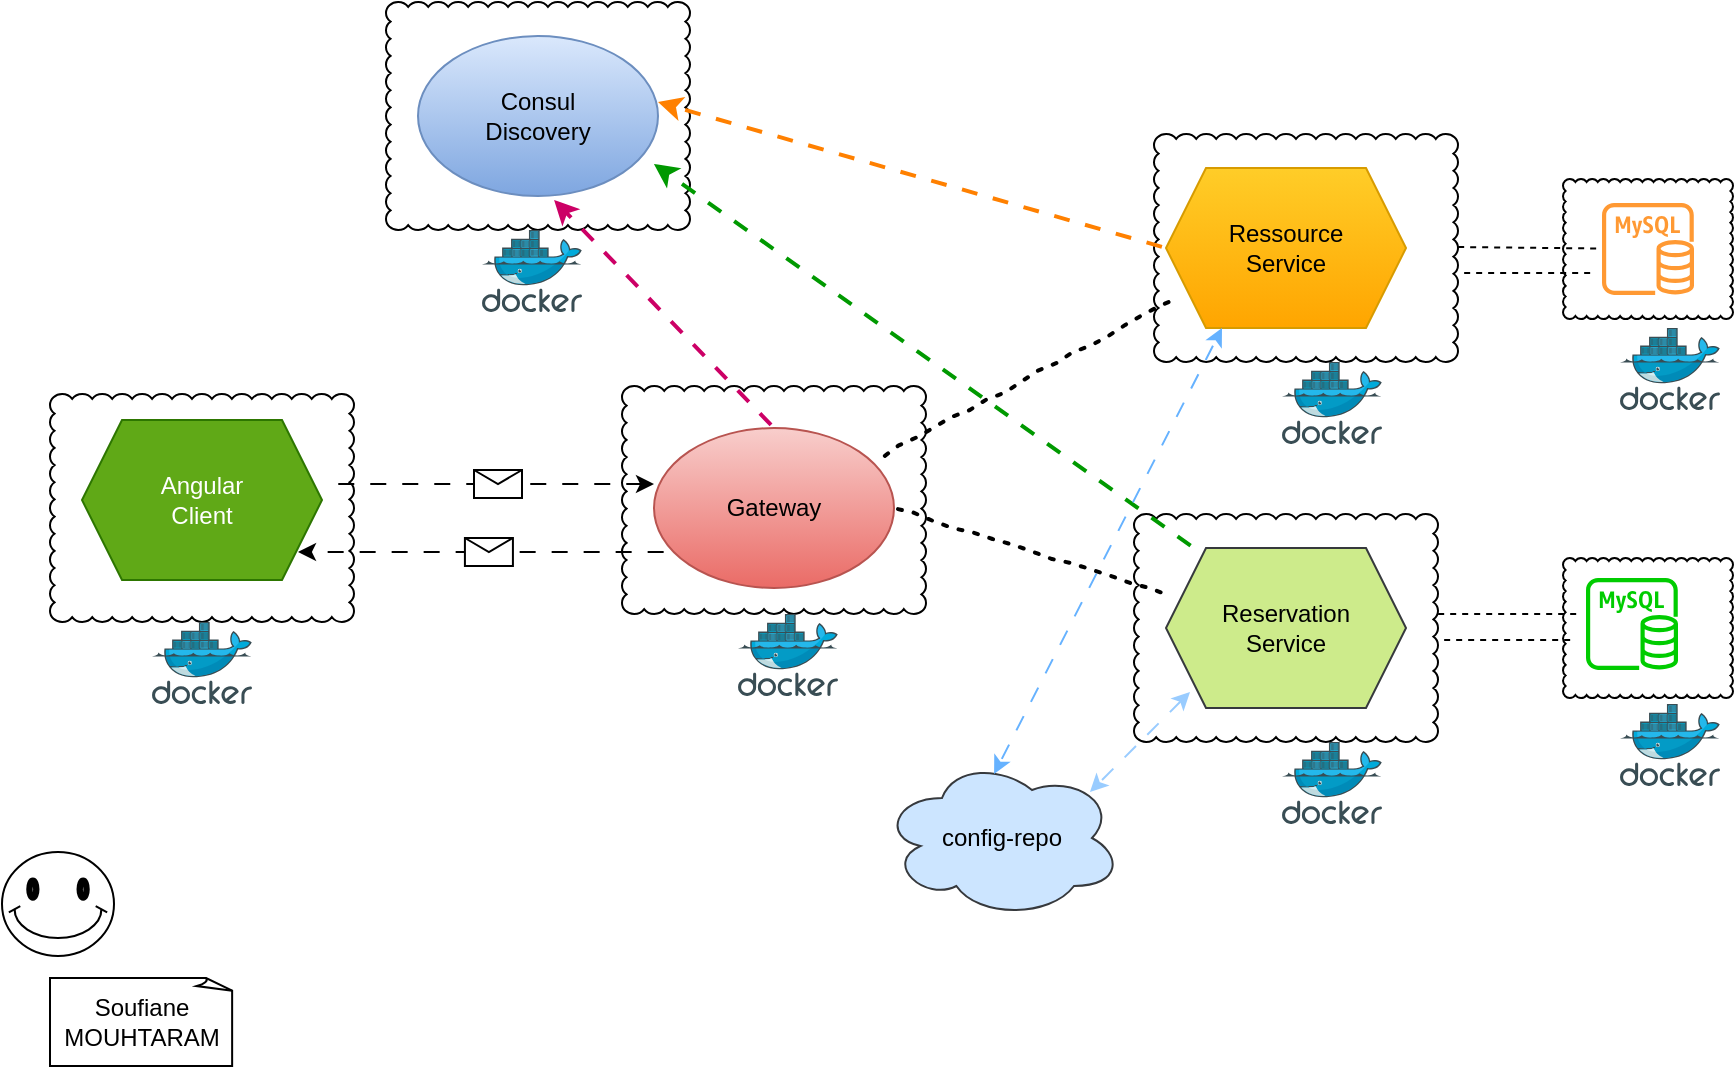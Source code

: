 <mxfile version="22.1.11" type="github">
  <diagram name="Page-1" id="Ka8F8Qbuv-PUYow07HCi">
    <mxGraphModel dx="1551" dy="619" grid="1" gridSize="8" guides="1" tooltips="1" connect="1" arrows="1" fold="1" page="1" pageScale="1" pageWidth="1654" pageHeight="2336" math="0" shadow="0">
      <root>
        <mxCell id="0" />
        <mxCell id="1" parent="0" />
        <mxCell id="jEJZhTynD-EsQjySYrv--56" value="" style="whiteSpace=wrap;html=1;shape=mxgraph.basic.cloud_rect" vertex="1" parent="1">
          <mxGeometry x="852.5" y="462" width="85" height="70" as="geometry" />
        </mxCell>
        <mxCell id="jEJZhTynD-EsQjySYrv--54" value="" style="whiteSpace=wrap;html=1;shape=mxgraph.basic.cloud_rect" vertex="1" parent="1">
          <mxGeometry x="852.5" y="272.5" width="85" height="70" as="geometry" />
        </mxCell>
        <mxCell id="jEJZhTynD-EsQjySYrv--33" value="" style="whiteSpace=wrap;html=1;shape=mxgraph.basic.cloud_rect" vertex="1" parent="1">
          <mxGeometry x="638" y="440" width="152" height="114" as="geometry" />
        </mxCell>
        <mxCell id="jEJZhTynD-EsQjySYrv--34" value="" style="whiteSpace=wrap;html=1;shape=mxgraph.basic.cloud_rect" vertex="1" parent="1">
          <mxGeometry x="264" y="184" width="152" height="114" as="geometry" />
        </mxCell>
        <mxCell id="jEJZhTynD-EsQjySYrv--35" value="" style="whiteSpace=wrap;html=1;shape=mxgraph.basic.cloud_rect" vertex="1" parent="1">
          <mxGeometry x="382" y="376" width="152" height="114" as="geometry" />
        </mxCell>
        <mxCell id="jEJZhTynD-EsQjySYrv--36" value="" style="whiteSpace=wrap;html=1;shape=mxgraph.basic.cloud_rect" vertex="1" parent="1">
          <mxGeometry x="96" y="380" width="152" height="114" as="geometry" />
        </mxCell>
        <mxCell id="jEJZhTynD-EsQjySYrv--32" value="" style="whiteSpace=wrap;html=1;shape=mxgraph.basic.cloud_rect" vertex="1" parent="1">
          <mxGeometry x="648" y="250" width="152" height="114" as="geometry" />
        </mxCell>
        <mxCell id="jEJZhTynD-EsQjySYrv--2" value="Gateway" style="ellipse;whiteSpace=wrap;html=1;fillColor=#f8cecc;strokeColor=#b85450;gradientColor=#ea6b66;" vertex="1" parent="1">
          <mxGeometry x="398" y="397" width="120" height="80" as="geometry" />
        </mxCell>
        <mxCell id="jEJZhTynD-EsQjySYrv--5" value="Angular&lt;br&gt;Client" style="shape=hexagon;perimeter=hexagonPerimeter2;whiteSpace=wrap;html=1;fixedSize=1;fillColor=#60a917;fontColor=#ffffff;strokeColor=#2D7600;" vertex="1" parent="1">
          <mxGeometry x="112" y="393" width="120" height="80" as="geometry" />
        </mxCell>
        <mxCell id="jEJZhTynD-EsQjySYrv--6" value="Consul&lt;br&gt;Discovery" style="ellipse;whiteSpace=wrap;html=1;fillColor=#dae8fc;gradientColor=#7ea6e0;strokeColor=#6c8ebf;" vertex="1" parent="1">
          <mxGeometry x="280" y="201" width="120" height="80" as="geometry" />
        </mxCell>
        <mxCell id="jEJZhTynD-EsQjySYrv--8" value="Ressource&lt;br&gt;Service" style="shape=hexagon;perimeter=hexagonPerimeter2;whiteSpace=wrap;html=1;fixedSize=1;fillColor=#ffcd28;gradientColor=#ffa500;strokeColor=#d79b00;" vertex="1" parent="1">
          <mxGeometry x="654" y="267" width="120" height="80" as="geometry" />
        </mxCell>
        <mxCell id="jEJZhTynD-EsQjySYrv--9" value="Reservation&lt;br&gt;Service" style="shape=hexagon;perimeter=hexagonPerimeter2;whiteSpace=wrap;html=1;fixedSize=1;fillColor=#cdeb8b;strokeColor=#36393d;" vertex="1" parent="1">
          <mxGeometry x="654" y="457" width="120" height="80" as="geometry" />
        </mxCell>
        <mxCell id="jEJZhTynD-EsQjySYrv--11" value="config-repo" style="ellipse;shape=cloud;whiteSpace=wrap;html=1;fillColor=#cce5ff;strokeColor=#36393d;" vertex="1" parent="1">
          <mxGeometry x="512" y="562" width="120" height="80" as="geometry" />
        </mxCell>
        <mxCell id="jEJZhTynD-EsQjySYrv--15" value="" style="endArrow=classic;html=1;rounded=0;exitX=0;exitY=0.5;exitDx=0;exitDy=0;entryX=1;entryY=0.413;entryDx=0;entryDy=0;entryPerimeter=0;strokeWidth=2;strokeColor=#FF8000;flowAnimation=1;fillColor=#cce5ff;" edge="1" parent="1" source="jEJZhTynD-EsQjySYrv--8" target="jEJZhTynD-EsQjySYrv--6">
          <mxGeometry width="50" height="50" relative="1" as="geometry">
            <mxPoint x="394" y="377" as="sourcePoint" />
            <mxPoint x="444" y="327" as="targetPoint" />
          </mxGeometry>
        </mxCell>
        <mxCell id="jEJZhTynD-EsQjySYrv--16" value="" style="endArrow=classic;html=1;rounded=0;exitX=0.117;exitY=0;exitDx=0;exitDy=0;entryX=0.983;entryY=0.8;entryDx=0;entryDy=0;entryPerimeter=0;strokeWidth=2;strokeColor=#009900;flowAnimation=1;exitPerimeter=0;" edge="1" parent="1" source="jEJZhTynD-EsQjySYrv--9" target="jEJZhTynD-EsQjySYrv--6">
          <mxGeometry width="50" height="50" relative="1" as="geometry">
            <mxPoint x="662" y="315" as="sourcePoint" />
            <mxPoint x="442" y="298" as="targetPoint" />
          </mxGeometry>
        </mxCell>
        <mxCell id="jEJZhTynD-EsQjySYrv--17" value="" style="endArrow=classic;html=1;rounded=0;exitX=0.5;exitY=0;exitDx=0;exitDy=0;entryX=0.567;entryY=1.025;entryDx=0;entryDy=0;entryPerimeter=0;strokeWidth=2;strokeColor=#CC0066;flowAnimation=1;" edge="1" parent="1" source="jEJZhTynD-EsQjySYrv--2" target="jEJZhTynD-EsQjySYrv--6">
          <mxGeometry width="50" height="50" relative="1" as="geometry">
            <mxPoint x="676" y="465" as="sourcePoint" />
            <mxPoint x="440" y="329" as="targetPoint" />
            <Array as="points" />
          </mxGeometry>
        </mxCell>
        <mxCell id="jEJZhTynD-EsQjySYrv--18" value="" style="endArrow=classic;startArrow=classic;html=1;rounded=0;flowAnimation=1;strokeColor=#99CCFF;" edge="1" parent="1">
          <mxGeometry width="50" height="50" relative="1" as="geometry">
            <mxPoint x="616" y="579" as="sourcePoint" />
            <mxPoint x="666" y="529" as="targetPoint" />
          </mxGeometry>
        </mxCell>
        <mxCell id="jEJZhTynD-EsQjySYrv--19" value="" style="endArrow=classic;startArrow=classic;html=1;rounded=0;flowAnimation=1;exitX=0.467;exitY=0.1;exitDx=0;exitDy=0;exitPerimeter=0;fillColor=#cce5ff;strokeColor=#66B2FF;" edge="1" parent="1" source="jEJZhTynD-EsQjySYrv--11">
          <mxGeometry width="50" height="50" relative="1" as="geometry">
            <mxPoint x="632" y="397" as="sourcePoint" />
            <mxPoint x="682" y="347" as="targetPoint" />
          </mxGeometry>
        </mxCell>
        <mxCell id="jEJZhTynD-EsQjySYrv--20" value="" style="endArrow=classic;html=1;rounded=0;flowAnimation=1;" edge="1" parent="1">
          <mxGeometry relative="1" as="geometry">
            <mxPoint x="238" y="425" as="sourcePoint" />
            <mxPoint x="398" y="425" as="targetPoint" />
          </mxGeometry>
        </mxCell>
        <mxCell id="jEJZhTynD-EsQjySYrv--21" value="" style="shape=message;html=1;outlineConnect=0;" vertex="1" parent="jEJZhTynD-EsQjySYrv--20">
          <mxGeometry width="24" height="14" relative="1" as="geometry">
            <mxPoint x="-10" y="-7" as="offset" />
          </mxGeometry>
        </mxCell>
        <mxCell id="jEJZhTynD-EsQjySYrv--22" value="" style="endArrow=none;dashed=1;html=1;dashPattern=1 3;strokeWidth=2;rounded=0;entryX=0.05;entryY=0.813;entryDx=0;entryDy=0;entryPerimeter=0;flowAnimation=1;comic=1;" edge="1" parent="1" target="jEJZhTynD-EsQjySYrv--8">
          <mxGeometry width="50" height="50" relative="1" as="geometry">
            <mxPoint x="512" y="411" as="sourcePoint" />
            <mxPoint x="562" y="361" as="targetPoint" />
          </mxGeometry>
        </mxCell>
        <mxCell id="jEJZhTynD-EsQjySYrv--23" value="" style="endArrow=none;dashed=1;html=1;dashPattern=1 3;strokeWidth=2;rounded=0;entryX=0.017;entryY=0.3;entryDx=0;entryDy=0;entryPerimeter=0;exitX=1;exitY=0.5;exitDx=0;exitDy=0;snapToPoint=0;fixDash=0;orthogonalLoop=1;ignoreEdge=0;flowAnimation=1;noJump=1;enumerate=0;comic=1;" edge="1" parent="1" source="jEJZhTynD-EsQjySYrv--2" target="jEJZhTynD-EsQjySYrv--9">
          <mxGeometry width="50" height="50" relative="1" as="geometry">
            <mxPoint x="520" y="419" as="sourcePoint" />
            <mxPoint x="668" y="340" as="targetPoint" />
          </mxGeometry>
        </mxCell>
        <mxCell id="jEJZhTynD-EsQjySYrv--28" value="" style="endArrow=classic;html=1;rounded=0;flowAnimation=1;exitX=0.058;exitY=0.775;exitDx=0;exitDy=0;exitPerimeter=0;entryX=0.9;entryY=0.825;entryDx=0;entryDy=0;entryPerimeter=0;" edge="1" parent="1" source="jEJZhTynD-EsQjySYrv--2" target="jEJZhTynD-EsQjySYrv--5">
          <mxGeometry relative="1" as="geometry">
            <mxPoint x="240" y="449" as="sourcePoint" />
            <mxPoint x="208" y="497" as="targetPoint" />
            <Array as="points">
              <mxPoint x="368" y="459" />
              <mxPoint x="336" y="459" />
            </Array>
          </mxGeometry>
        </mxCell>
        <mxCell id="jEJZhTynD-EsQjySYrv--29" value="" style="shape=message;html=1;outlineConnect=0;" vertex="1" parent="jEJZhTynD-EsQjySYrv--28">
          <mxGeometry width="24" height="14" relative="1" as="geometry">
            <mxPoint x="-9" y="-7" as="offset" />
          </mxGeometry>
        </mxCell>
        <mxCell id="jEJZhTynD-EsQjySYrv--31" value="" style="verticalLabelPosition=bottom;verticalAlign=top;html=1;shape=mxgraph.basic.smiley" vertex="1" parent="1">
          <mxGeometry x="72" y="609" width="56" height="52" as="geometry" />
        </mxCell>
        <mxCell id="jEJZhTynD-EsQjySYrv--37" value="" style="image;sketch=0;aspect=fixed;html=1;points=[];align=center;fontSize=12;image=img/lib/mscae/Docker.svg;" vertex="1" parent="1">
          <mxGeometry x="147" y="494" width="50" height="41" as="geometry" />
        </mxCell>
        <mxCell id="jEJZhTynD-EsQjySYrv--38" value="" style="image;sketch=0;aspect=fixed;html=1;points=[];align=center;fontSize=12;image=img/lib/mscae/Docker.svg;" vertex="1" parent="1">
          <mxGeometry x="312" y="298" width="50" height="41" as="geometry" />
        </mxCell>
        <mxCell id="jEJZhTynD-EsQjySYrv--39" value="" style="image;sketch=0;aspect=fixed;html=1;points=[];align=center;fontSize=12;image=img/lib/mscae/Docker.svg;" vertex="1" parent="1">
          <mxGeometry x="440" y="490" width="50" height="41" as="geometry" />
        </mxCell>
        <mxCell id="jEJZhTynD-EsQjySYrv--40" value="" style="image;sketch=0;aspect=fixed;html=1;points=[];align=center;fontSize=12;image=img/lib/mscae/Docker.svg;" vertex="1" parent="1">
          <mxGeometry x="712" y="554" width="50" height="41" as="geometry" />
        </mxCell>
        <mxCell id="jEJZhTynD-EsQjySYrv--41" value="" style="image;sketch=0;aspect=fixed;html=1;points=[];align=center;fontSize=12;image=img/lib/mscae/Docker.svg;movable=1;metaEdit=0;container=0;comic=0;treeFolding=0;treeMoving=0;" vertex="1" parent="1">
          <mxGeometry x="712" y="364" width="50" height="41" as="geometry" />
        </mxCell>
        <mxCell id="jEJZhTynD-EsQjySYrv--42" value="" style="shape=image;html=1;verticalAlign=top;verticalLabelPosition=bottom;labelBackgroundColor=#ffffff;imageAspect=0;aspect=fixed;image=https://cdn2.iconfinder.com/data/icons/boxicons-logos/24/bxl-spring-boot-128.png" vertex="1" parent="1">
          <mxGeometry x="738" y="306.5" width="24" height="24" as="geometry" />
        </mxCell>
        <mxCell id="jEJZhTynD-EsQjySYrv--43" value="" style="shape=image;html=1;verticalAlign=top;verticalLabelPosition=bottom;labelBackgroundColor=#ffffff;imageAspect=0;aspect=fixed;image=https://cdn2.iconfinder.com/data/icons/boxicons-logos/24/bxl-spring-boot-128.png" vertex="1" parent="1">
          <mxGeometry x="738" y="494" width="24" height="24" as="geometry" />
        </mxCell>
        <mxCell id="jEJZhTynD-EsQjySYrv--44" value="" style="sketch=0;outlineConnect=0;fontColor=#232F3E;gradientColor=none;fillColor=#FF9933;strokeColor=none;dashed=0;verticalLabelPosition=bottom;verticalAlign=top;align=center;html=1;fontSize=12;fontStyle=0;aspect=fixed;pointerEvents=1;shape=mxgraph.aws4.rds_mysql_instance;" vertex="1" parent="1">
          <mxGeometry x="872" y="284.5" width="46" height="46" as="geometry" />
        </mxCell>
        <mxCell id="jEJZhTynD-EsQjySYrv--45" value="" style="sketch=0;outlineConnect=0;fontColor=#232F3E;gradientColor=none;fillColor=#00CC00;strokeColor=none;dashed=0;verticalLabelPosition=bottom;verticalAlign=top;align=center;html=1;fontSize=12;fontStyle=0;aspect=fixed;pointerEvents=1;shape=mxgraph.aws4.rds_mysql_instance;" vertex="1" parent="1">
          <mxGeometry x="864" y="472" width="46" height="46" as="geometry" />
        </mxCell>
        <mxCell id="jEJZhTynD-EsQjySYrv--48" value="" style="endArrow=none;dashed=1;html=1;rounded=0;flowAnimation=1;" edge="1" parent="1" target="jEJZhTynD-EsQjySYrv--44">
          <mxGeometry width="50" height="50" relative="1" as="geometry">
            <mxPoint x="800" y="306.5" as="sourcePoint" />
            <mxPoint x="872" y="306.5" as="targetPoint" />
          </mxGeometry>
        </mxCell>
        <mxCell id="jEJZhTynD-EsQjySYrv--49" value="" style="endArrow=none;dashed=1;html=1;rounded=0;exitX=1;exitY=0.5;exitDx=0;exitDy=0;entryX=-0.087;entryY=0.729;entryDx=0;entryDy=0;entryPerimeter=0;flowAnimation=1;" edge="1" parent="1">
          <mxGeometry width="50" height="50" relative="1" as="geometry">
            <mxPoint x="802.99" y="319.5" as="sourcePoint" />
            <mxPoint x="867.998" y="319.507" as="targetPoint" />
          </mxGeometry>
        </mxCell>
        <mxCell id="jEJZhTynD-EsQjySYrv--50" value="" style="endArrow=none;dashed=1;html=1;rounded=0;flowAnimation=1;" edge="1" parent="1">
          <mxGeometry width="50" height="50" relative="1" as="geometry">
            <mxPoint x="790" y="490" as="sourcePoint" />
            <mxPoint x="862" y="490" as="targetPoint" />
          </mxGeometry>
        </mxCell>
        <mxCell id="jEJZhTynD-EsQjySYrv--51" value="" style="endArrow=none;dashed=1;html=1;rounded=0;exitX=1;exitY=0.5;exitDx=0;exitDy=0;entryX=-0.087;entryY=0.729;entryDx=0;entryDy=0;entryPerimeter=0;flowAnimation=1;" edge="1" parent="1">
          <mxGeometry width="50" height="50" relative="1" as="geometry">
            <mxPoint x="792.99" y="503" as="sourcePoint" />
            <mxPoint x="857.998" y="503.007" as="targetPoint" />
          </mxGeometry>
        </mxCell>
        <mxCell id="jEJZhTynD-EsQjySYrv--52" value="" style="image;sketch=0;aspect=fixed;html=1;points=[];align=center;fontSize=12;image=img/lib/mscae/Docker.svg;" vertex="1" parent="1">
          <mxGeometry x="881" y="347" width="50" height="41" as="geometry" />
        </mxCell>
        <mxCell id="jEJZhTynD-EsQjySYrv--53" value="" style="image;sketch=0;aspect=fixed;html=1;points=[];align=center;fontSize=12;image=img/lib/mscae/Docker.svg;" vertex="1" parent="1">
          <mxGeometry x="881" y="535" width="50" height="41" as="geometry" />
        </mxCell>
        <mxCell id="jEJZhTynD-EsQjySYrv--58" value="Soufiane&lt;br&gt;MOUHTARAM" style="whiteSpace=wrap;html=1;shape=mxgraph.basic.document" vertex="1" parent="1">
          <mxGeometry x="96" y="672" width="92" height="44" as="geometry" />
        </mxCell>
      </root>
    </mxGraphModel>
  </diagram>
</mxfile>
